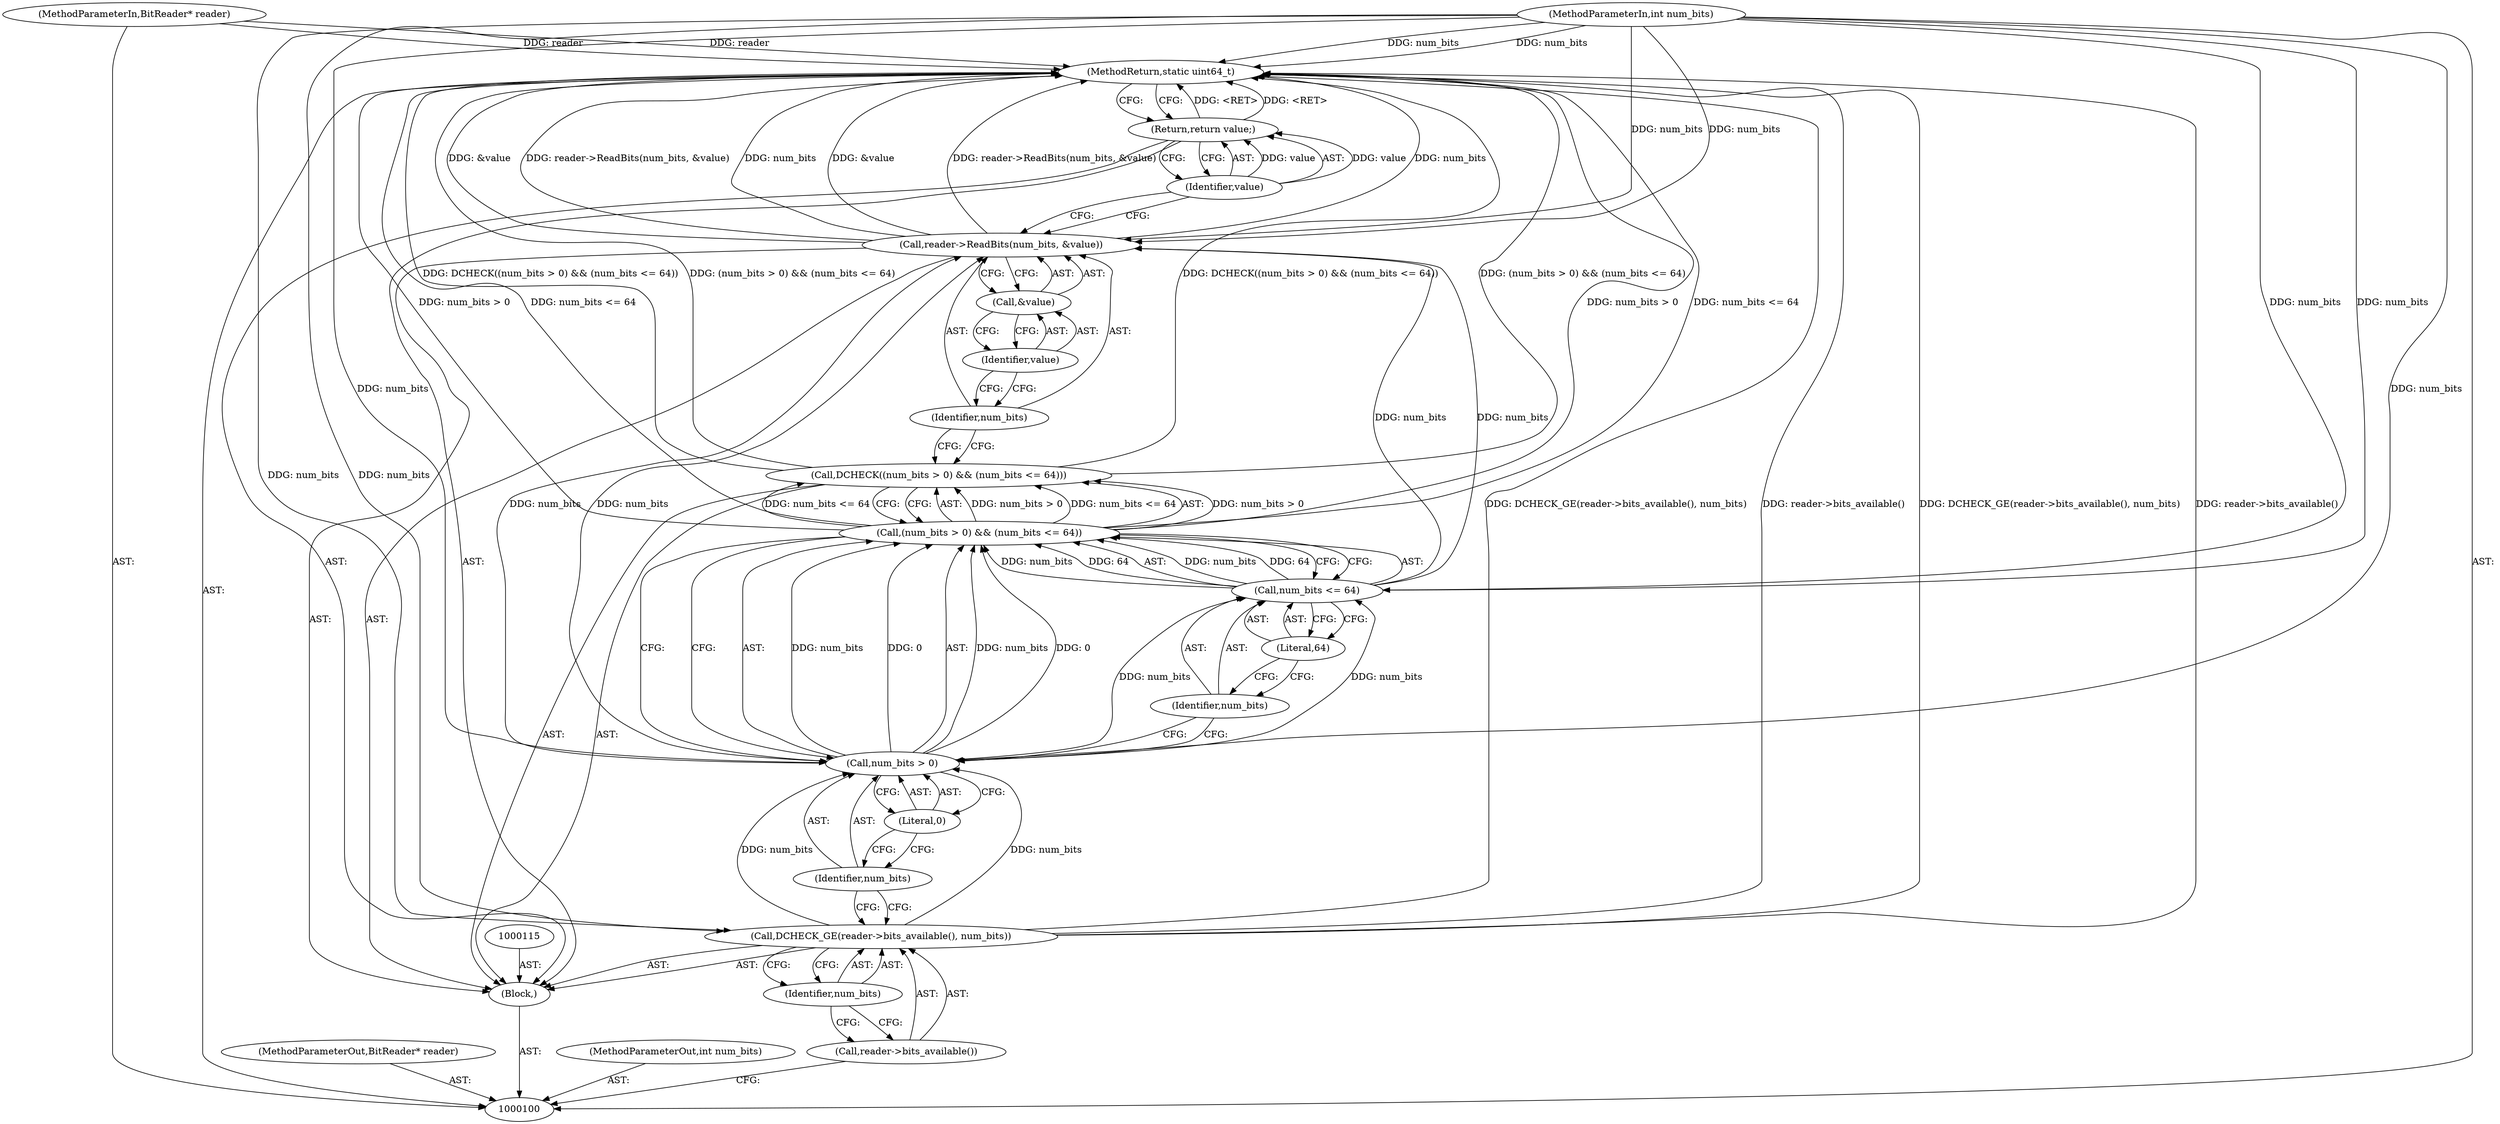 digraph "1_Chrome_929f77d4173022a731ae91218ce6894d20f87f35_1" {
"1000122" [label="(MethodReturn,static uint64_t)"];
"1000101" [label="(MethodParameterIn,BitReader* reader)"];
"1000165" [label="(MethodParameterOut,BitReader* reader)"];
"1000102" [label="(MethodParameterIn,int num_bits)"];
"1000166" [label="(MethodParameterOut,int num_bits)"];
"1000103" [label="(Block,)"];
"1000105" [label="(Call,reader->bits_available())"];
"1000104" [label="(Call,DCHECK_GE(reader->bits_available(), num_bits))"];
"1000106" [label="(Identifier,num_bits)"];
"1000108" [label="(Call,(num_bits > 0) && (num_bits <= 64))"];
"1000109" [label="(Call,num_bits > 0)"];
"1000110" [label="(Identifier,num_bits)"];
"1000111" [label="(Literal,0)"];
"1000112" [label="(Call,num_bits <= 64)"];
"1000113" [label="(Identifier,num_bits)"];
"1000107" [label="(Call,DCHECK((num_bits > 0) && (num_bits <= 64)))"];
"1000114" [label="(Literal,64)"];
"1000117" [label="(Identifier,num_bits)"];
"1000116" [label="(Call,reader->ReadBits(num_bits, &value))"];
"1000118" [label="(Call,&value)"];
"1000119" [label="(Identifier,value)"];
"1000121" [label="(Identifier,value)"];
"1000120" [label="(Return,return value;)"];
"1000122" -> "1000100"  [label="AST: "];
"1000122" -> "1000120"  [label="CFG: "];
"1000116" -> "1000122"  [label="DDG: num_bits"];
"1000116" -> "1000122"  [label="DDG: &value"];
"1000116" -> "1000122"  [label="DDG: reader->ReadBits(num_bits, &value)"];
"1000107" -> "1000122"  [label="DDG: (num_bits > 0) && (num_bits <= 64)"];
"1000107" -> "1000122"  [label="DDG: DCHECK((num_bits > 0) && (num_bits <= 64))"];
"1000104" -> "1000122"  [label="DDG: DCHECK_GE(reader->bits_available(), num_bits)"];
"1000104" -> "1000122"  [label="DDG: reader->bits_available()"];
"1000101" -> "1000122"  [label="DDG: reader"];
"1000108" -> "1000122"  [label="DDG: num_bits > 0"];
"1000108" -> "1000122"  [label="DDG: num_bits <= 64"];
"1000102" -> "1000122"  [label="DDG: num_bits"];
"1000120" -> "1000122"  [label="DDG: <RET>"];
"1000101" -> "1000100"  [label="AST: "];
"1000101" -> "1000122"  [label="DDG: reader"];
"1000165" -> "1000100"  [label="AST: "];
"1000102" -> "1000100"  [label="AST: "];
"1000102" -> "1000122"  [label="DDG: num_bits"];
"1000102" -> "1000104"  [label="DDG: num_bits"];
"1000102" -> "1000109"  [label="DDG: num_bits"];
"1000102" -> "1000112"  [label="DDG: num_bits"];
"1000102" -> "1000116"  [label="DDG: num_bits"];
"1000166" -> "1000100"  [label="AST: "];
"1000103" -> "1000100"  [label="AST: "];
"1000104" -> "1000103"  [label="AST: "];
"1000107" -> "1000103"  [label="AST: "];
"1000115" -> "1000103"  [label="AST: "];
"1000116" -> "1000103"  [label="AST: "];
"1000120" -> "1000103"  [label="AST: "];
"1000105" -> "1000104"  [label="AST: "];
"1000105" -> "1000100"  [label="CFG: "];
"1000106" -> "1000105"  [label="CFG: "];
"1000104" -> "1000103"  [label="AST: "];
"1000104" -> "1000106"  [label="CFG: "];
"1000105" -> "1000104"  [label="AST: "];
"1000106" -> "1000104"  [label="AST: "];
"1000110" -> "1000104"  [label="CFG: "];
"1000104" -> "1000122"  [label="DDG: DCHECK_GE(reader->bits_available(), num_bits)"];
"1000104" -> "1000122"  [label="DDG: reader->bits_available()"];
"1000102" -> "1000104"  [label="DDG: num_bits"];
"1000104" -> "1000109"  [label="DDG: num_bits"];
"1000106" -> "1000104"  [label="AST: "];
"1000106" -> "1000105"  [label="CFG: "];
"1000104" -> "1000106"  [label="CFG: "];
"1000108" -> "1000107"  [label="AST: "];
"1000108" -> "1000109"  [label="CFG: "];
"1000108" -> "1000112"  [label="CFG: "];
"1000109" -> "1000108"  [label="AST: "];
"1000112" -> "1000108"  [label="AST: "];
"1000107" -> "1000108"  [label="CFG: "];
"1000108" -> "1000122"  [label="DDG: num_bits > 0"];
"1000108" -> "1000122"  [label="DDG: num_bits <= 64"];
"1000108" -> "1000107"  [label="DDG: num_bits > 0"];
"1000108" -> "1000107"  [label="DDG: num_bits <= 64"];
"1000109" -> "1000108"  [label="DDG: num_bits"];
"1000109" -> "1000108"  [label="DDG: 0"];
"1000112" -> "1000108"  [label="DDG: num_bits"];
"1000112" -> "1000108"  [label="DDG: 64"];
"1000109" -> "1000108"  [label="AST: "];
"1000109" -> "1000111"  [label="CFG: "];
"1000110" -> "1000109"  [label="AST: "];
"1000111" -> "1000109"  [label="AST: "];
"1000113" -> "1000109"  [label="CFG: "];
"1000108" -> "1000109"  [label="CFG: "];
"1000109" -> "1000108"  [label="DDG: num_bits"];
"1000109" -> "1000108"  [label="DDG: 0"];
"1000104" -> "1000109"  [label="DDG: num_bits"];
"1000102" -> "1000109"  [label="DDG: num_bits"];
"1000109" -> "1000112"  [label="DDG: num_bits"];
"1000109" -> "1000116"  [label="DDG: num_bits"];
"1000110" -> "1000109"  [label="AST: "];
"1000110" -> "1000104"  [label="CFG: "];
"1000111" -> "1000110"  [label="CFG: "];
"1000111" -> "1000109"  [label="AST: "];
"1000111" -> "1000110"  [label="CFG: "];
"1000109" -> "1000111"  [label="CFG: "];
"1000112" -> "1000108"  [label="AST: "];
"1000112" -> "1000114"  [label="CFG: "];
"1000113" -> "1000112"  [label="AST: "];
"1000114" -> "1000112"  [label="AST: "];
"1000108" -> "1000112"  [label="CFG: "];
"1000112" -> "1000108"  [label="DDG: num_bits"];
"1000112" -> "1000108"  [label="DDG: 64"];
"1000109" -> "1000112"  [label="DDG: num_bits"];
"1000102" -> "1000112"  [label="DDG: num_bits"];
"1000112" -> "1000116"  [label="DDG: num_bits"];
"1000113" -> "1000112"  [label="AST: "];
"1000113" -> "1000109"  [label="CFG: "];
"1000114" -> "1000113"  [label="CFG: "];
"1000107" -> "1000103"  [label="AST: "];
"1000107" -> "1000108"  [label="CFG: "];
"1000108" -> "1000107"  [label="AST: "];
"1000117" -> "1000107"  [label="CFG: "];
"1000107" -> "1000122"  [label="DDG: (num_bits > 0) && (num_bits <= 64)"];
"1000107" -> "1000122"  [label="DDG: DCHECK((num_bits > 0) && (num_bits <= 64))"];
"1000108" -> "1000107"  [label="DDG: num_bits > 0"];
"1000108" -> "1000107"  [label="DDG: num_bits <= 64"];
"1000114" -> "1000112"  [label="AST: "];
"1000114" -> "1000113"  [label="CFG: "];
"1000112" -> "1000114"  [label="CFG: "];
"1000117" -> "1000116"  [label="AST: "];
"1000117" -> "1000107"  [label="CFG: "];
"1000119" -> "1000117"  [label="CFG: "];
"1000116" -> "1000103"  [label="AST: "];
"1000116" -> "1000118"  [label="CFG: "];
"1000117" -> "1000116"  [label="AST: "];
"1000118" -> "1000116"  [label="AST: "];
"1000121" -> "1000116"  [label="CFG: "];
"1000116" -> "1000122"  [label="DDG: num_bits"];
"1000116" -> "1000122"  [label="DDG: &value"];
"1000116" -> "1000122"  [label="DDG: reader->ReadBits(num_bits, &value)"];
"1000112" -> "1000116"  [label="DDG: num_bits"];
"1000109" -> "1000116"  [label="DDG: num_bits"];
"1000102" -> "1000116"  [label="DDG: num_bits"];
"1000118" -> "1000116"  [label="AST: "];
"1000118" -> "1000119"  [label="CFG: "];
"1000119" -> "1000118"  [label="AST: "];
"1000116" -> "1000118"  [label="CFG: "];
"1000119" -> "1000118"  [label="AST: "];
"1000119" -> "1000117"  [label="CFG: "];
"1000118" -> "1000119"  [label="CFG: "];
"1000121" -> "1000120"  [label="AST: "];
"1000121" -> "1000116"  [label="CFG: "];
"1000120" -> "1000121"  [label="CFG: "];
"1000121" -> "1000120"  [label="DDG: value"];
"1000120" -> "1000103"  [label="AST: "];
"1000120" -> "1000121"  [label="CFG: "];
"1000121" -> "1000120"  [label="AST: "];
"1000122" -> "1000120"  [label="CFG: "];
"1000120" -> "1000122"  [label="DDG: <RET>"];
"1000121" -> "1000120"  [label="DDG: value"];
}
